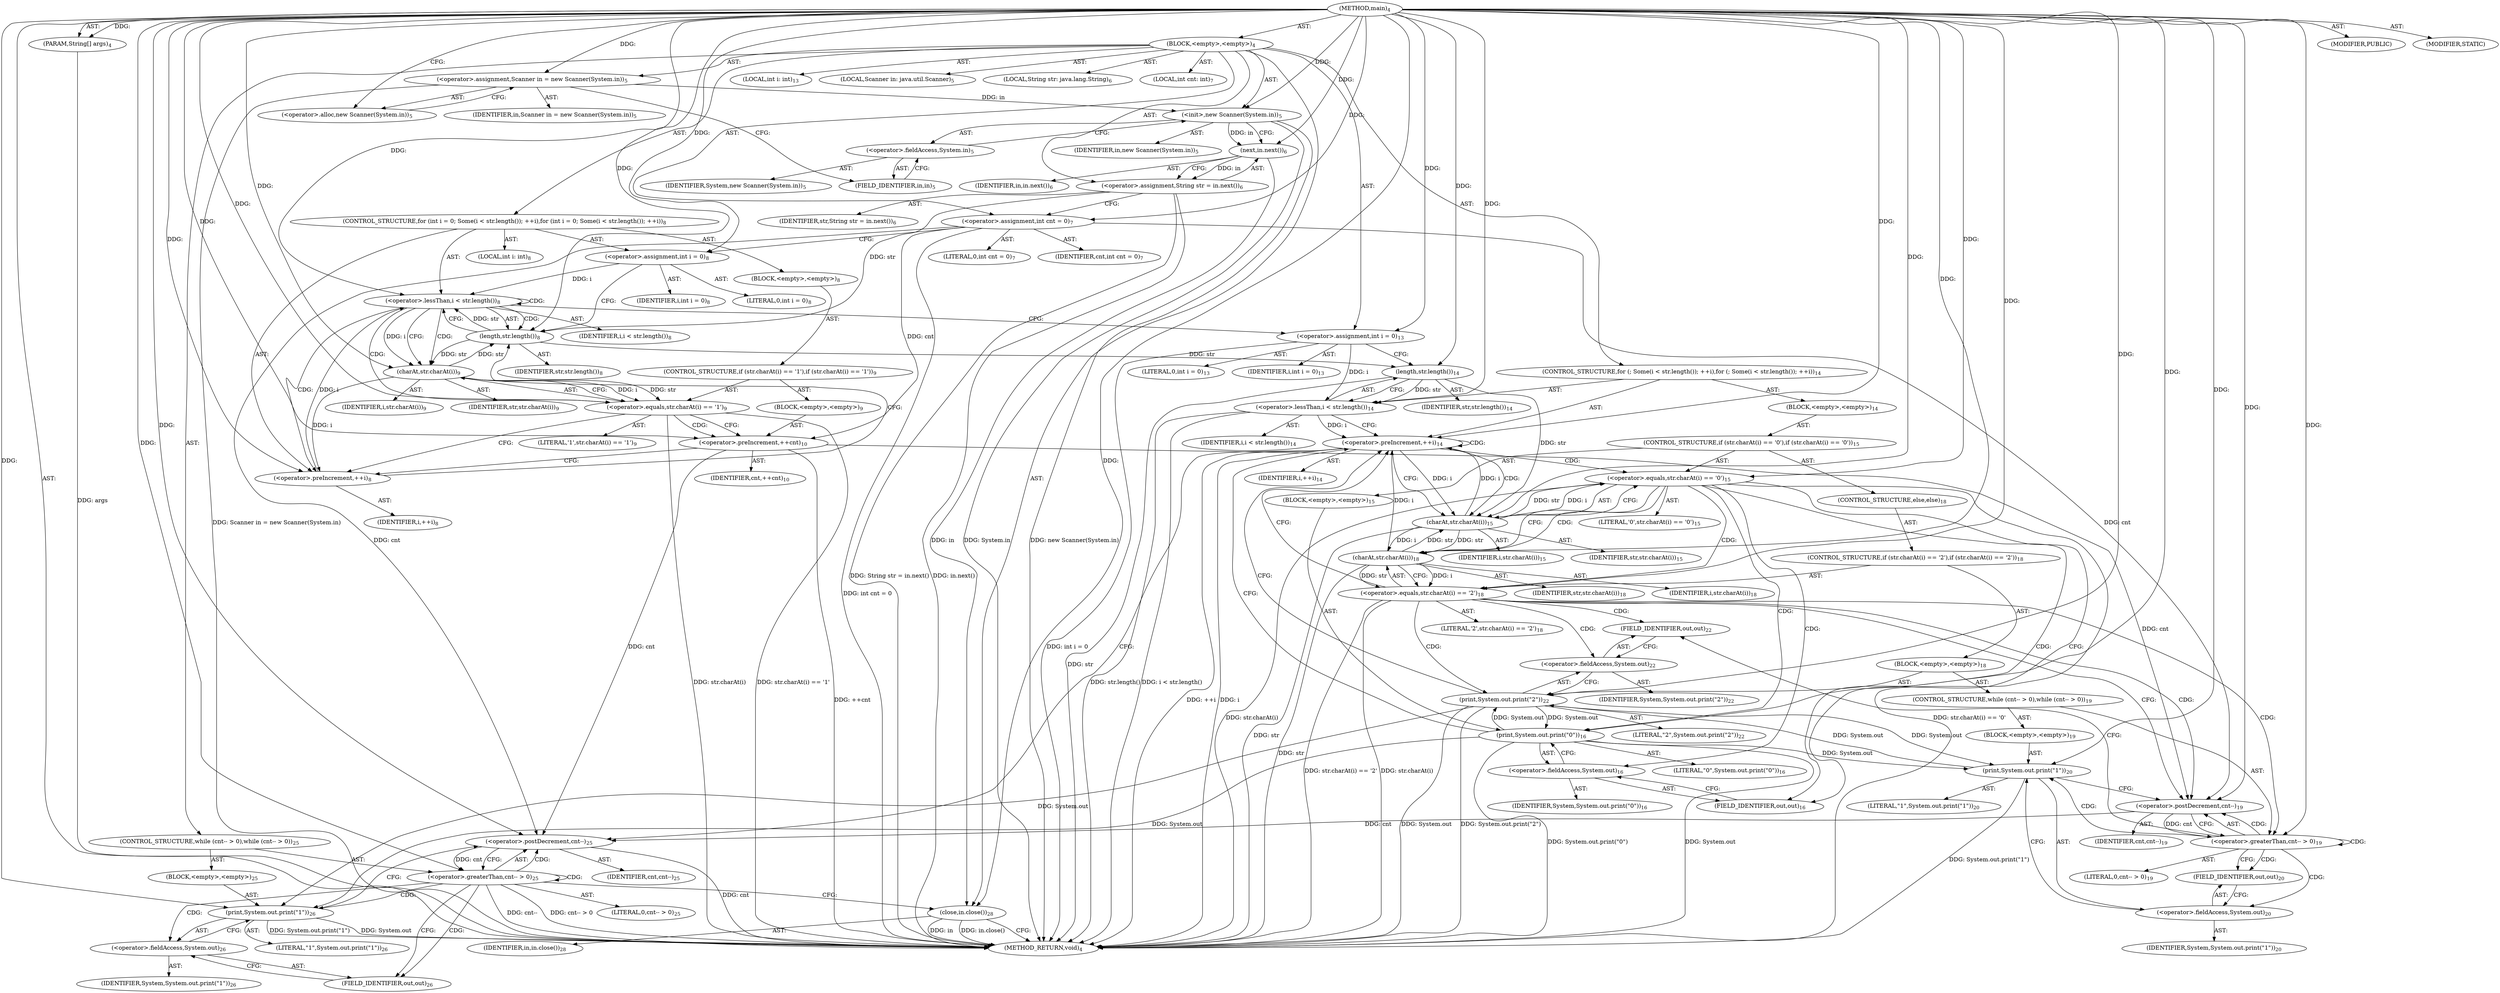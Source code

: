 digraph "main" {  
"19" [label = <(METHOD,main)<SUB>4</SUB>> ]
"20" [label = <(PARAM,String[] args)<SUB>4</SUB>> ]
"21" [label = <(BLOCK,&lt;empty&gt;,&lt;empty&gt;)<SUB>4</SUB>> ]
"4" [label = <(LOCAL,Scanner in: java.util.Scanner)<SUB>5</SUB>> ]
"22" [label = <(&lt;operator&gt;.assignment,Scanner in = new Scanner(System.in))<SUB>5</SUB>> ]
"23" [label = <(IDENTIFIER,in,Scanner in = new Scanner(System.in))<SUB>5</SUB>> ]
"24" [label = <(&lt;operator&gt;.alloc,new Scanner(System.in))<SUB>5</SUB>> ]
"25" [label = <(&lt;init&gt;,new Scanner(System.in))<SUB>5</SUB>> ]
"3" [label = <(IDENTIFIER,in,new Scanner(System.in))<SUB>5</SUB>> ]
"26" [label = <(&lt;operator&gt;.fieldAccess,System.in)<SUB>5</SUB>> ]
"27" [label = <(IDENTIFIER,System,new Scanner(System.in))<SUB>5</SUB>> ]
"28" [label = <(FIELD_IDENTIFIER,in,in)<SUB>5</SUB>> ]
"29" [label = <(LOCAL,String str: java.lang.String)<SUB>6</SUB>> ]
"30" [label = <(&lt;operator&gt;.assignment,String str = in.next())<SUB>6</SUB>> ]
"31" [label = <(IDENTIFIER,str,String str = in.next())<SUB>6</SUB>> ]
"32" [label = <(next,in.next())<SUB>6</SUB>> ]
"33" [label = <(IDENTIFIER,in,in.next())<SUB>6</SUB>> ]
"34" [label = <(LOCAL,int cnt: int)<SUB>7</SUB>> ]
"35" [label = <(&lt;operator&gt;.assignment,int cnt = 0)<SUB>7</SUB>> ]
"36" [label = <(IDENTIFIER,cnt,int cnt = 0)<SUB>7</SUB>> ]
"37" [label = <(LITERAL,0,int cnt = 0)<SUB>7</SUB>> ]
"38" [label = <(CONTROL_STRUCTURE,for (int i = 0; Some(i &lt; str.length()); ++i),for (int i = 0; Some(i &lt; str.length()); ++i))<SUB>8</SUB>> ]
"39" [label = <(LOCAL,int i: int)<SUB>8</SUB>> ]
"40" [label = <(&lt;operator&gt;.assignment,int i = 0)<SUB>8</SUB>> ]
"41" [label = <(IDENTIFIER,i,int i = 0)<SUB>8</SUB>> ]
"42" [label = <(LITERAL,0,int i = 0)<SUB>8</SUB>> ]
"43" [label = <(&lt;operator&gt;.lessThan,i &lt; str.length())<SUB>8</SUB>> ]
"44" [label = <(IDENTIFIER,i,i &lt; str.length())<SUB>8</SUB>> ]
"45" [label = <(length,str.length())<SUB>8</SUB>> ]
"46" [label = <(IDENTIFIER,str,str.length())<SUB>8</SUB>> ]
"47" [label = <(&lt;operator&gt;.preIncrement,++i)<SUB>8</SUB>> ]
"48" [label = <(IDENTIFIER,i,++i)<SUB>8</SUB>> ]
"49" [label = <(BLOCK,&lt;empty&gt;,&lt;empty&gt;)<SUB>8</SUB>> ]
"50" [label = <(CONTROL_STRUCTURE,if (str.charAt(i) == '1'),if (str.charAt(i) == '1'))<SUB>9</SUB>> ]
"51" [label = <(&lt;operator&gt;.equals,str.charAt(i) == '1')<SUB>9</SUB>> ]
"52" [label = <(charAt,str.charAt(i))<SUB>9</SUB>> ]
"53" [label = <(IDENTIFIER,str,str.charAt(i))<SUB>9</SUB>> ]
"54" [label = <(IDENTIFIER,i,str.charAt(i))<SUB>9</SUB>> ]
"55" [label = <(LITERAL,'1',str.charAt(i) == '1')<SUB>9</SUB>> ]
"56" [label = <(BLOCK,&lt;empty&gt;,&lt;empty&gt;)<SUB>9</SUB>> ]
"57" [label = <(&lt;operator&gt;.preIncrement,++cnt)<SUB>10</SUB>> ]
"58" [label = <(IDENTIFIER,cnt,++cnt)<SUB>10</SUB>> ]
"59" [label = <(LOCAL,int i: int)<SUB>13</SUB>> ]
"60" [label = <(&lt;operator&gt;.assignment,int i = 0)<SUB>13</SUB>> ]
"61" [label = <(IDENTIFIER,i,int i = 0)<SUB>13</SUB>> ]
"62" [label = <(LITERAL,0,int i = 0)<SUB>13</SUB>> ]
"63" [label = <(CONTROL_STRUCTURE,for (; Some(i &lt; str.length()); ++i),for (; Some(i &lt; str.length()); ++i))<SUB>14</SUB>> ]
"64" [label = <(&lt;operator&gt;.lessThan,i &lt; str.length())<SUB>14</SUB>> ]
"65" [label = <(IDENTIFIER,i,i &lt; str.length())<SUB>14</SUB>> ]
"66" [label = <(length,str.length())<SUB>14</SUB>> ]
"67" [label = <(IDENTIFIER,str,str.length())<SUB>14</SUB>> ]
"68" [label = <(&lt;operator&gt;.preIncrement,++i)<SUB>14</SUB>> ]
"69" [label = <(IDENTIFIER,i,++i)<SUB>14</SUB>> ]
"70" [label = <(BLOCK,&lt;empty&gt;,&lt;empty&gt;)<SUB>14</SUB>> ]
"71" [label = <(CONTROL_STRUCTURE,if (str.charAt(i) == '0'),if (str.charAt(i) == '0'))<SUB>15</SUB>> ]
"72" [label = <(&lt;operator&gt;.equals,str.charAt(i) == '0')<SUB>15</SUB>> ]
"73" [label = <(charAt,str.charAt(i))<SUB>15</SUB>> ]
"74" [label = <(IDENTIFIER,str,str.charAt(i))<SUB>15</SUB>> ]
"75" [label = <(IDENTIFIER,i,str.charAt(i))<SUB>15</SUB>> ]
"76" [label = <(LITERAL,'0',str.charAt(i) == '0')<SUB>15</SUB>> ]
"77" [label = <(BLOCK,&lt;empty&gt;,&lt;empty&gt;)<SUB>15</SUB>> ]
"78" [label = <(print,System.out.print(&quot;0&quot;))<SUB>16</SUB>> ]
"79" [label = <(&lt;operator&gt;.fieldAccess,System.out)<SUB>16</SUB>> ]
"80" [label = <(IDENTIFIER,System,System.out.print(&quot;0&quot;))<SUB>16</SUB>> ]
"81" [label = <(FIELD_IDENTIFIER,out,out)<SUB>16</SUB>> ]
"82" [label = <(LITERAL,&quot;0&quot;,System.out.print(&quot;0&quot;))<SUB>16</SUB>> ]
"83" [label = <(CONTROL_STRUCTURE,else,else)<SUB>18</SUB>> ]
"84" [label = <(CONTROL_STRUCTURE,if (str.charAt(i) == '2'),if (str.charAt(i) == '2'))<SUB>18</SUB>> ]
"85" [label = <(&lt;operator&gt;.equals,str.charAt(i) == '2')<SUB>18</SUB>> ]
"86" [label = <(charAt,str.charAt(i))<SUB>18</SUB>> ]
"87" [label = <(IDENTIFIER,str,str.charAt(i))<SUB>18</SUB>> ]
"88" [label = <(IDENTIFIER,i,str.charAt(i))<SUB>18</SUB>> ]
"89" [label = <(LITERAL,'2',str.charAt(i) == '2')<SUB>18</SUB>> ]
"90" [label = <(BLOCK,&lt;empty&gt;,&lt;empty&gt;)<SUB>18</SUB>> ]
"91" [label = <(CONTROL_STRUCTURE,while (cnt-- &gt; 0),while (cnt-- &gt; 0))<SUB>19</SUB>> ]
"92" [label = <(&lt;operator&gt;.greaterThan,cnt-- &gt; 0)<SUB>19</SUB>> ]
"93" [label = <(&lt;operator&gt;.postDecrement,cnt--)<SUB>19</SUB>> ]
"94" [label = <(IDENTIFIER,cnt,cnt--)<SUB>19</SUB>> ]
"95" [label = <(LITERAL,0,cnt-- &gt; 0)<SUB>19</SUB>> ]
"96" [label = <(BLOCK,&lt;empty&gt;,&lt;empty&gt;)<SUB>19</SUB>> ]
"97" [label = <(print,System.out.print(&quot;1&quot;))<SUB>20</SUB>> ]
"98" [label = <(&lt;operator&gt;.fieldAccess,System.out)<SUB>20</SUB>> ]
"99" [label = <(IDENTIFIER,System,System.out.print(&quot;1&quot;))<SUB>20</SUB>> ]
"100" [label = <(FIELD_IDENTIFIER,out,out)<SUB>20</SUB>> ]
"101" [label = <(LITERAL,&quot;1&quot;,System.out.print(&quot;1&quot;))<SUB>20</SUB>> ]
"102" [label = <(print,System.out.print(&quot;2&quot;))<SUB>22</SUB>> ]
"103" [label = <(&lt;operator&gt;.fieldAccess,System.out)<SUB>22</SUB>> ]
"104" [label = <(IDENTIFIER,System,System.out.print(&quot;2&quot;))<SUB>22</SUB>> ]
"105" [label = <(FIELD_IDENTIFIER,out,out)<SUB>22</SUB>> ]
"106" [label = <(LITERAL,&quot;2&quot;,System.out.print(&quot;2&quot;))<SUB>22</SUB>> ]
"107" [label = <(CONTROL_STRUCTURE,while (cnt-- &gt; 0),while (cnt-- &gt; 0))<SUB>25</SUB>> ]
"108" [label = <(&lt;operator&gt;.greaterThan,cnt-- &gt; 0)<SUB>25</SUB>> ]
"109" [label = <(&lt;operator&gt;.postDecrement,cnt--)<SUB>25</SUB>> ]
"110" [label = <(IDENTIFIER,cnt,cnt--)<SUB>25</SUB>> ]
"111" [label = <(LITERAL,0,cnt-- &gt; 0)<SUB>25</SUB>> ]
"112" [label = <(BLOCK,&lt;empty&gt;,&lt;empty&gt;)<SUB>25</SUB>> ]
"113" [label = <(print,System.out.print(&quot;1&quot;))<SUB>26</SUB>> ]
"114" [label = <(&lt;operator&gt;.fieldAccess,System.out)<SUB>26</SUB>> ]
"115" [label = <(IDENTIFIER,System,System.out.print(&quot;1&quot;))<SUB>26</SUB>> ]
"116" [label = <(FIELD_IDENTIFIER,out,out)<SUB>26</SUB>> ]
"117" [label = <(LITERAL,&quot;1&quot;,System.out.print(&quot;1&quot;))<SUB>26</SUB>> ]
"118" [label = <(close,in.close())<SUB>28</SUB>> ]
"119" [label = <(IDENTIFIER,in,in.close())<SUB>28</SUB>> ]
"120" [label = <(MODIFIER,PUBLIC)> ]
"121" [label = <(MODIFIER,STATIC)> ]
"122" [label = <(METHOD_RETURN,void)<SUB>4</SUB>> ]
  "19" -> "20"  [ label = "AST: "] 
  "19" -> "21"  [ label = "AST: "] 
  "19" -> "120"  [ label = "AST: "] 
  "19" -> "121"  [ label = "AST: "] 
  "19" -> "122"  [ label = "AST: "] 
  "21" -> "4"  [ label = "AST: "] 
  "21" -> "22"  [ label = "AST: "] 
  "21" -> "25"  [ label = "AST: "] 
  "21" -> "29"  [ label = "AST: "] 
  "21" -> "30"  [ label = "AST: "] 
  "21" -> "34"  [ label = "AST: "] 
  "21" -> "35"  [ label = "AST: "] 
  "21" -> "38"  [ label = "AST: "] 
  "21" -> "59"  [ label = "AST: "] 
  "21" -> "60"  [ label = "AST: "] 
  "21" -> "63"  [ label = "AST: "] 
  "21" -> "107"  [ label = "AST: "] 
  "21" -> "118"  [ label = "AST: "] 
  "22" -> "23"  [ label = "AST: "] 
  "22" -> "24"  [ label = "AST: "] 
  "25" -> "3"  [ label = "AST: "] 
  "25" -> "26"  [ label = "AST: "] 
  "26" -> "27"  [ label = "AST: "] 
  "26" -> "28"  [ label = "AST: "] 
  "30" -> "31"  [ label = "AST: "] 
  "30" -> "32"  [ label = "AST: "] 
  "32" -> "33"  [ label = "AST: "] 
  "35" -> "36"  [ label = "AST: "] 
  "35" -> "37"  [ label = "AST: "] 
  "38" -> "39"  [ label = "AST: "] 
  "38" -> "40"  [ label = "AST: "] 
  "38" -> "43"  [ label = "AST: "] 
  "38" -> "47"  [ label = "AST: "] 
  "38" -> "49"  [ label = "AST: "] 
  "40" -> "41"  [ label = "AST: "] 
  "40" -> "42"  [ label = "AST: "] 
  "43" -> "44"  [ label = "AST: "] 
  "43" -> "45"  [ label = "AST: "] 
  "45" -> "46"  [ label = "AST: "] 
  "47" -> "48"  [ label = "AST: "] 
  "49" -> "50"  [ label = "AST: "] 
  "50" -> "51"  [ label = "AST: "] 
  "50" -> "56"  [ label = "AST: "] 
  "51" -> "52"  [ label = "AST: "] 
  "51" -> "55"  [ label = "AST: "] 
  "52" -> "53"  [ label = "AST: "] 
  "52" -> "54"  [ label = "AST: "] 
  "56" -> "57"  [ label = "AST: "] 
  "57" -> "58"  [ label = "AST: "] 
  "60" -> "61"  [ label = "AST: "] 
  "60" -> "62"  [ label = "AST: "] 
  "63" -> "64"  [ label = "AST: "] 
  "63" -> "68"  [ label = "AST: "] 
  "63" -> "70"  [ label = "AST: "] 
  "64" -> "65"  [ label = "AST: "] 
  "64" -> "66"  [ label = "AST: "] 
  "66" -> "67"  [ label = "AST: "] 
  "68" -> "69"  [ label = "AST: "] 
  "70" -> "71"  [ label = "AST: "] 
  "71" -> "72"  [ label = "AST: "] 
  "71" -> "77"  [ label = "AST: "] 
  "71" -> "83"  [ label = "AST: "] 
  "72" -> "73"  [ label = "AST: "] 
  "72" -> "76"  [ label = "AST: "] 
  "73" -> "74"  [ label = "AST: "] 
  "73" -> "75"  [ label = "AST: "] 
  "77" -> "78"  [ label = "AST: "] 
  "78" -> "79"  [ label = "AST: "] 
  "78" -> "82"  [ label = "AST: "] 
  "79" -> "80"  [ label = "AST: "] 
  "79" -> "81"  [ label = "AST: "] 
  "83" -> "84"  [ label = "AST: "] 
  "84" -> "85"  [ label = "AST: "] 
  "84" -> "90"  [ label = "AST: "] 
  "85" -> "86"  [ label = "AST: "] 
  "85" -> "89"  [ label = "AST: "] 
  "86" -> "87"  [ label = "AST: "] 
  "86" -> "88"  [ label = "AST: "] 
  "90" -> "91"  [ label = "AST: "] 
  "90" -> "102"  [ label = "AST: "] 
  "91" -> "92"  [ label = "AST: "] 
  "91" -> "96"  [ label = "AST: "] 
  "92" -> "93"  [ label = "AST: "] 
  "92" -> "95"  [ label = "AST: "] 
  "93" -> "94"  [ label = "AST: "] 
  "96" -> "97"  [ label = "AST: "] 
  "97" -> "98"  [ label = "AST: "] 
  "97" -> "101"  [ label = "AST: "] 
  "98" -> "99"  [ label = "AST: "] 
  "98" -> "100"  [ label = "AST: "] 
  "102" -> "103"  [ label = "AST: "] 
  "102" -> "106"  [ label = "AST: "] 
  "103" -> "104"  [ label = "AST: "] 
  "103" -> "105"  [ label = "AST: "] 
  "107" -> "108"  [ label = "AST: "] 
  "107" -> "112"  [ label = "AST: "] 
  "108" -> "109"  [ label = "AST: "] 
  "108" -> "111"  [ label = "AST: "] 
  "109" -> "110"  [ label = "AST: "] 
  "112" -> "113"  [ label = "AST: "] 
  "113" -> "114"  [ label = "AST: "] 
  "113" -> "117"  [ label = "AST: "] 
  "114" -> "115"  [ label = "AST: "] 
  "114" -> "116"  [ label = "AST: "] 
  "118" -> "119"  [ label = "AST: "] 
  "22" -> "28"  [ label = "CFG: "] 
  "25" -> "32"  [ label = "CFG: "] 
  "30" -> "35"  [ label = "CFG: "] 
  "35" -> "40"  [ label = "CFG: "] 
  "60" -> "66"  [ label = "CFG: "] 
  "118" -> "122"  [ label = "CFG: "] 
  "24" -> "22"  [ label = "CFG: "] 
  "26" -> "25"  [ label = "CFG: "] 
  "32" -> "30"  [ label = "CFG: "] 
  "40" -> "45"  [ label = "CFG: "] 
  "43" -> "52"  [ label = "CFG: "] 
  "43" -> "60"  [ label = "CFG: "] 
  "47" -> "45"  [ label = "CFG: "] 
  "64" -> "68"  [ label = "CFG: "] 
  "68" -> "73"  [ label = "CFG: "] 
  "68" -> "109"  [ label = "CFG: "] 
  "108" -> "116"  [ label = "CFG: "] 
  "108" -> "118"  [ label = "CFG: "] 
  "28" -> "26"  [ label = "CFG: "] 
  "45" -> "43"  [ label = "CFG: "] 
  "66" -> "64"  [ label = "CFG: "] 
  "109" -> "108"  [ label = "CFG: "] 
  "113" -> "109"  [ label = "CFG: "] 
  "51" -> "57"  [ label = "CFG: "] 
  "51" -> "47"  [ label = "CFG: "] 
  "72" -> "81"  [ label = "CFG: "] 
  "72" -> "86"  [ label = "CFG: "] 
  "114" -> "113"  [ label = "CFG: "] 
  "52" -> "51"  [ label = "CFG: "] 
  "57" -> "47"  [ label = "CFG: "] 
  "73" -> "72"  [ label = "CFG: "] 
  "78" -> "68"  [ label = "CFG: "] 
  "116" -> "114"  [ label = "CFG: "] 
  "79" -> "78"  [ label = "CFG: "] 
  "85" -> "68"  [ label = "CFG: "] 
  "85" -> "93"  [ label = "CFG: "] 
  "81" -> "79"  [ label = "CFG: "] 
  "86" -> "85"  [ label = "CFG: "] 
  "102" -> "68"  [ label = "CFG: "] 
  "92" -> "100"  [ label = "CFG: "] 
  "92" -> "105"  [ label = "CFG: "] 
  "103" -> "102"  [ label = "CFG: "] 
  "93" -> "92"  [ label = "CFG: "] 
  "97" -> "93"  [ label = "CFG: "] 
  "105" -> "103"  [ label = "CFG: "] 
  "98" -> "97"  [ label = "CFG: "] 
  "100" -> "98"  [ label = "CFG: "] 
  "19" -> "24"  [ label = "CFG: "] 
  "20" -> "122"  [ label = "DDG: args"] 
  "22" -> "122"  [ label = "DDG: Scanner in = new Scanner(System.in)"] 
  "25" -> "122"  [ label = "DDG: System.in"] 
  "25" -> "122"  [ label = "DDG: new Scanner(System.in)"] 
  "30" -> "122"  [ label = "DDG: in.next()"] 
  "30" -> "122"  [ label = "DDG: String str = in.next()"] 
  "35" -> "122"  [ label = "DDG: int cnt = 0"] 
  "60" -> "122"  [ label = "DDG: int i = 0"] 
  "66" -> "122"  [ label = "DDG: str"] 
  "64" -> "122"  [ label = "DDG: str.length()"] 
  "64" -> "122"  [ label = "DDG: i &lt; str.length()"] 
  "68" -> "122"  [ label = "DDG: i"] 
  "68" -> "122"  [ label = "DDG: ++i"] 
  "109" -> "122"  [ label = "DDG: cnt"] 
  "108" -> "122"  [ label = "DDG: cnt--"] 
  "108" -> "122"  [ label = "DDG: cnt-- &gt; 0"] 
  "118" -> "122"  [ label = "DDG: in"] 
  "118" -> "122"  [ label = "DDG: in.close()"] 
  "113" -> "122"  [ label = "DDG: System.out"] 
  "113" -> "122"  [ label = "DDG: System.out.print(&quot;1&quot;)"] 
  "73" -> "122"  [ label = "DDG: str"] 
  "72" -> "122"  [ label = "DDG: str.charAt(i)"] 
  "72" -> "122"  [ label = "DDG: str.charAt(i) == '0'"] 
  "86" -> "122"  [ label = "DDG: str"] 
  "85" -> "122"  [ label = "DDG: str.charAt(i)"] 
  "85" -> "122"  [ label = "DDG: str.charAt(i) == '2'"] 
  "102" -> "122"  [ label = "DDG: System.out"] 
  "102" -> "122"  [ label = "DDG: System.out.print(&quot;2&quot;)"] 
  "97" -> "122"  [ label = "DDG: System.out.print(&quot;1&quot;)"] 
  "78" -> "122"  [ label = "DDG: System.out"] 
  "78" -> "122"  [ label = "DDG: System.out.print(&quot;0&quot;)"] 
  "51" -> "122"  [ label = "DDG: str.charAt(i)"] 
  "51" -> "122"  [ label = "DDG: str.charAt(i) == '1'"] 
  "57" -> "122"  [ label = "DDG: ++cnt"] 
  "19" -> "20"  [ label = "DDG: "] 
  "19" -> "22"  [ label = "DDG: "] 
  "32" -> "30"  [ label = "DDG: in"] 
  "19" -> "35"  [ label = "DDG: "] 
  "19" -> "60"  [ label = "DDG: "] 
  "22" -> "25"  [ label = "DDG: in"] 
  "19" -> "25"  [ label = "DDG: "] 
  "19" -> "40"  [ label = "DDG: "] 
  "32" -> "118"  [ label = "DDG: in"] 
  "19" -> "118"  [ label = "DDG: "] 
  "25" -> "32"  [ label = "DDG: in"] 
  "19" -> "32"  [ label = "DDG: "] 
  "40" -> "43"  [ label = "DDG: i"] 
  "47" -> "43"  [ label = "DDG: i"] 
  "19" -> "43"  [ label = "DDG: "] 
  "45" -> "43"  [ label = "DDG: str"] 
  "52" -> "47"  [ label = "DDG: i"] 
  "19" -> "47"  [ label = "DDG: "] 
  "60" -> "64"  [ label = "DDG: i"] 
  "19" -> "64"  [ label = "DDG: "] 
  "66" -> "64"  [ label = "DDG: str"] 
  "64" -> "68"  [ label = "DDG: i"] 
  "73" -> "68"  [ label = "DDG: i"] 
  "86" -> "68"  [ label = "DDG: i"] 
  "19" -> "68"  [ label = "DDG: "] 
  "109" -> "108"  [ label = "DDG: cnt"] 
  "19" -> "108"  [ label = "DDG: "] 
  "30" -> "45"  [ label = "DDG: str"] 
  "52" -> "45"  [ label = "DDG: str"] 
  "19" -> "45"  [ label = "DDG: "] 
  "45" -> "66"  [ label = "DDG: str"] 
  "19" -> "66"  [ label = "DDG: "] 
  "35" -> "109"  [ label = "DDG: cnt"] 
  "93" -> "109"  [ label = "DDG: cnt"] 
  "57" -> "109"  [ label = "DDG: cnt"] 
  "19" -> "109"  [ label = "DDG: "] 
  "102" -> "113"  [ label = "DDG: System.out"] 
  "78" -> "113"  [ label = "DDG: System.out"] 
  "19" -> "113"  [ label = "DDG: "] 
  "52" -> "51"  [ label = "DDG: str"] 
  "52" -> "51"  [ label = "DDG: i"] 
  "19" -> "51"  [ label = "DDG: "] 
  "73" -> "72"  [ label = "DDG: str"] 
  "73" -> "72"  [ label = "DDG: i"] 
  "19" -> "72"  [ label = "DDG: "] 
  "45" -> "52"  [ label = "DDG: str"] 
  "19" -> "52"  [ label = "DDG: "] 
  "43" -> "52"  [ label = "DDG: i"] 
  "35" -> "57"  [ label = "DDG: cnt"] 
  "19" -> "57"  [ label = "DDG: "] 
  "66" -> "73"  [ label = "DDG: str"] 
  "86" -> "73"  [ label = "DDG: str"] 
  "19" -> "73"  [ label = "DDG: "] 
  "68" -> "73"  [ label = "DDG: i"] 
  "102" -> "78"  [ label = "DDG: System.out"] 
  "19" -> "78"  [ label = "DDG: "] 
  "86" -> "85"  [ label = "DDG: str"] 
  "86" -> "85"  [ label = "DDG: i"] 
  "19" -> "85"  [ label = "DDG: "] 
  "73" -> "86"  [ label = "DDG: str"] 
  "19" -> "86"  [ label = "DDG: "] 
  "73" -> "86"  [ label = "DDG: i"] 
  "97" -> "102"  [ label = "DDG: System.out"] 
  "78" -> "102"  [ label = "DDG: System.out"] 
  "19" -> "102"  [ label = "DDG: "] 
  "93" -> "92"  [ label = "DDG: cnt"] 
  "19" -> "92"  [ label = "DDG: "] 
  "35" -> "93"  [ label = "DDG: cnt"] 
  "57" -> "93"  [ label = "DDG: cnt"] 
  "19" -> "93"  [ label = "DDG: "] 
  "102" -> "97"  [ label = "DDG: System.out"] 
  "78" -> "97"  [ label = "DDG: System.out"] 
  "19" -> "97"  [ label = "DDG: "] 
  "43" -> "47"  [ label = "CDG: "] 
  "43" -> "51"  [ label = "CDG: "] 
  "43" -> "52"  [ label = "CDG: "] 
  "43" -> "45"  [ label = "CDG: "] 
  "43" -> "43"  [ label = "CDG: "] 
  "68" -> "68"  [ label = "CDG: "] 
  "68" -> "73"  [ label = "CDG: "] 
  "68" -> "72"  [ label = "CDG: "] 
  "108" -> "113"  [ label = "CDG: "] 
  "108" -> "116"  [ label = "CDG: "] 
  "108" -> "114"  [ label = "CDG: "] 
  "108" -> "108"  [ label = "CDG: "] 
  "108" -> "109"  [ label = "CDG: "] 
  "51" -> "57"  [ label = "CDG: "] 
  "72" -> "81"  [ label = "CDG: "] 
  "72" -> "85"  [ label = "CDG: "] 
  "72" -> "79"  [ label = "CDG: "] 
  "72" -> "78"  [ label = "CDG: "] 
  "72" -> "86"  [ label = "CDG: "] 
  "85" -> "102"  [ label = "CDG: "] 
  "85" -> "103"  [ label = "CDG: "] 
  "85" -> "92"  [ label = "CDG: "] 
  "85" -> "93"  [ label = "CDG: "] 
  "85" -> "105"  [ label = "CDG: "] 
  "92" -> "98"  [ label = "CDG: "] 
  "92" -> "92"  [ label = "CDG: "] 
  "92" -> "97"  [ label = "CDG: "] 
  "92" -> "93"  [ label = "CDG: "] 
  "92" -> "100"  [ label = "CDG: "] 
}
